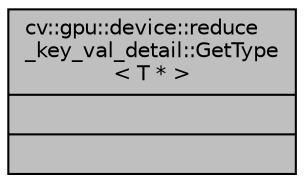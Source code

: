 digraph "cv::gpu::device::reduce_key_val_detail::GetType&lt; T * &gt;"
{
 // LATEX_PDF_SIZE
  edge [fontname="Helvetica",fontsize="10",labelfontname="Helvetica",labelfontsize="10"];
  node [fontname="Helvetica",fontsize="10",shape=record];
  Node1 [label="{cv::gpu::device::reduce\l_key_val_detail::GetType\l\< T * \>\n||}",height=0.2,width=0.4,color="black", fillcolor="grey75", style="filled", fontcolor="black",tooltip=" "];
}
